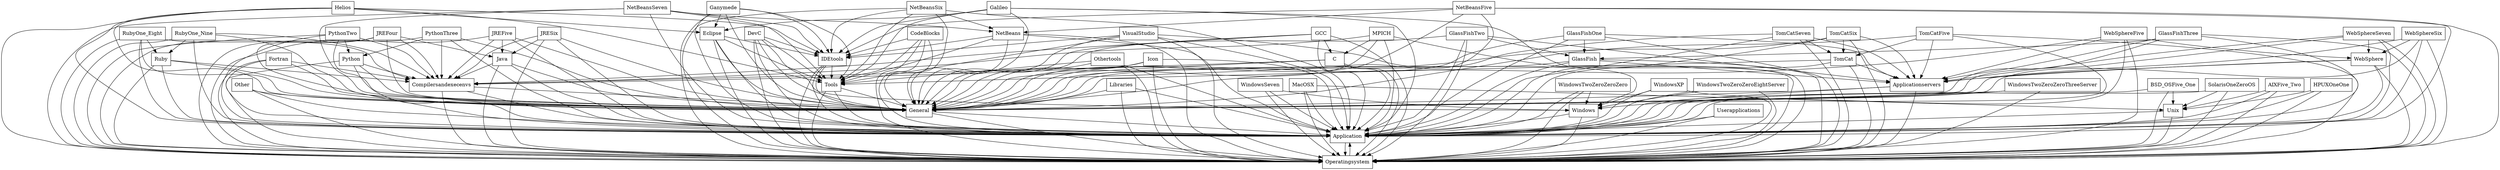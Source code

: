 digraph{
graph [rankdir=TB];
node [shape=box];
edge [arrowhead=normal];
0[label="Eclipse",]
1[label="DevC",]
2[label="BSD_OSFive_One",]
3[label="WindowsSeven",]
4[label="PythonTwo",]
5[label="IDEtools",]
6[label="Java",]
7[label="VisualStudio",]
8[label="MacOSX",]
9[label="General",]
10[label="Libraries",]
11[label="WebSphereFive",]
12[label="WindowsTwoZeroZeroZero",]
13[label="JREFour",]
14[label="WebSphere",]
15[label="GlassFishTwo",]
16[label="Ruby",]
17[label="Other",]
18[label="RubyOne_Eight",]
19[label="Helios",]
20[label="PythonThree",]
21[label="GlassFish",]
22[label="RubyOne_Nine",]
23[label="Tools",]
24[label="Ganymede",]
25[label="Application",]
26[label="NetBeansSix",]
27[label="WindowsTwoZeroZeroThreeServer",]
28[label="Operatingsystem",]
29[label="Unix",]
30[label="TomCatSeven",]
31[label="JREFive",]
32[label="C",]
33[label="WindowsXP",]
34[label="NetBeans",]
35[label="TomCatSix",]
36[label="Fortran",]
37[label="NetBeansSeven",]
38[label="Python",]
39[label="GlassFishOne",]
40[label="MPICH",]
41[label="SolarisOneZeroOS",]
42[label="Userapplications",]
43[label="AIXFive_Two",]
44[label="HPUXOneOne",]
45[label="Galileo",]
46[label="WebSphereSeven",]
47[label="Compilersandexecenvs",]
48[label="WindowsTwoZeroZeroEightServer",]
49[label="Windows",]
50[label="TomCat",]
51[label="WebSphereSix",]
52[label="TomCatFive",]
53[label="NetBeansFive",]
54[label="Applicationservers",]
55[label="JRESix",]
56[label="CodeBlocks",]
57[label="Othertools",]
58[label="GCC",]
59[label="GlassFishThree",]
60[label="Icon",]
0->5[label="",]
0->9[label="",]
0->23[label="",]
0->25[label="",]
0->28[label="",]
1->5[label="",]
1->9[label="",]
1->23[label="",]
1->25[label="",]
1->28[label="",]
1->49[label="",]
2->25[label="",]
2->28[label="",]
2->29[label="",]
3->25[label="",]
3->28[label="",]
3->49[label="",]
4->9[label="",]
4->25[label="",]
4->28[label="",]
4->38[label="",]
4->47[label="",]
5->9[label="",]
5->23[label="",]
5->25[label="",]
5->28[label="",]
6->9[label="",]
6->25[label="",]
6->28[label="",]
6->47[label="",]
7->5[label="",]
7->9[label="",]
7->23[label="",]
7->25[label="",]
7->28[label="",]
7->49[label="",]
8->25[label="",]
8->28[label="",]
8->29[label="",]
9->25[label="",]
9->28[label="",]
10->9[label="",]
10->25[label="",]
10->28[label="",]
11->9[label="",]
11->14[label="",]
11->25[label="",]
11->28[label="",]
11->54[label="",]
12->25[label="",]
12->28[label="",]
12->49[label="",]
13->6[label="",]
13->9[label="",]
13->25[label="",]
13->28[label="",]
13->47[label="",]
14->9[label="",]
14->25[label="",]
14->28[label="",]
14->54[label="",]
15->9[label="",]
15->21[label="",]
15->25[label="",]
15->28[label="",]
15->54[label="",]
16->9[label="",]
16->25[label="",]
16->28[label="",]
16->47[label="",]
17->9[label="",]
17->25[label="",]
17->28[label="",]
18->9[label="",]
18->16[label="",]
18->25[label="",]
18->28[label="",]
18->47[label="",]
19->0[label="",]
19->5[label="",]
19->9[label="",]
19->23[label="",]
19->25[label="",]
19->28[label="",]
20->9[label="",]
20->25[label="",]
20->28[label="",]
20->38[label="",]
20->47[label="",]
21->9[label="",]
21->25[label="",]
21->28[label="",]
21->54[label="",]
22->9[label="",]
22->16[label="",]
22->25[label="",]
22->28[label="",]
22->47[label="",]
23->9[label="",]
23->25[label="",]
23->28[label="",]
24->0[label="",]
24->5[label="",]
24->9[label="",]
24->23[label="",]
24->25[label="",]
24->28[label="",]
25->28[label="",]
26->5[label="",]
26->9[label="",]
26->23[label="",]
26->25[label="",]
26->28[label="",]
26->34[label="",]
27->25[label="",]
27->28[label="",]
27->49[label="",]
28->25[label="",]
29->25[label="",]
29->28[label="",]
30->9[label="",]
30->25[label="",]
30->28[label="",]
30->50[label="",]
30->54[label="",]
31->6[label="",]
31->9[label="",]
31->25[label="",]
31->28[label="",]
31->47[label="",]
32->9[label="",]
32->25[label="",]
32->28[label="",]
32->47[label="",]
33->25[label="",]
33->28[label="",]
33->49[label="",]
34->5[label="",]
34->9[label="",]
34->23[label="",]
34->25[label="",]
34->28[label="",]
35->9[label="",]
35->25[label="",]
35->28[label="",]
35->50[label="",]
35->54[label="",]
36->9[label="",]
36->25[label="",]
36->28[label="",]
36->47[label="",]
37->5[label="",]
37->9[label="",]
37->23[label="",]
37->25[label="",]
37->28[label="",]
37->34[label="",]
38->9[label="",]
38->25[label="",]
38->28[label="",]
38->47[label="",]
39->9[label="",]
39->21[label="",]
39->25[label="",]
39->28[label="",]
39->54[label="",]
40->9[label="",]
40->25[label="",]
40->28[label="",]
40->32[label="",]
40->47[label="",]
41->25[label="",]
41->28[label="",]
41->29[label="",]
42->25[label="",]
42->28[label="",]
43->25[label="",]
43->28[label="",]
43->29[label="",]
44->25[label="",]
44->28[label="",]
44->29[label="",]
45->0[label="",]
45->5[label="",]
45->9[label="",]
45->23[label="",]
45->25[label="",]
45->28[label="",]
46->9[label="",]
46->14[label="",]
46->25[label="",]
46->28[label="",]
46->54[label="",]
47->9[label="",]
47->25[label="",]
47->28[label="",]
48->25[label="",]
48->28[label="",]
48->49[label="",]
49->25[label="",]
49->28[label="",]
50->9[label="",]
50->25[label="",]
50->28[label="",]
50->54[label="",]
51->9[label="",]
51->14[label="",]
51->25[label="",]
51->28[label="",]
51->54[label="",]
52->9[label="",]
52->25[label="",]
52->28[label="",]
52->50[label="",]
52->54[label="",]
53->5[label="",]
53->9[label="",]
53->23[label="",]
53->25[label="",]
53->28[label="",]
53->34[label="",]
54->9[label="",]
54->25[label="",]
54->28[label="",]
55->6[label="",]
55->9[label="",]
55->25[label="",]
55->28[label="",]
55->47[label="",]
56->5[label="",]
56->9[label="",]
56->23[label="",]
56->25[label="",]
56->28[label="",]
57->9[label="",]
57->23[label="",]
57->25[label="",]
57->28[label="",]
58->9[label="",]
58->25[label="",]
58->28[label="",]
58->32[label="",]
58->47[label="",]
59->9[label="",]
59->21[label="",]
59->25[label="",]
59->28[label="",]
59->54[label="",]
60->9[label="",]
60->25[label="",]
60->28[label="",]
60->47[label="",]
}
